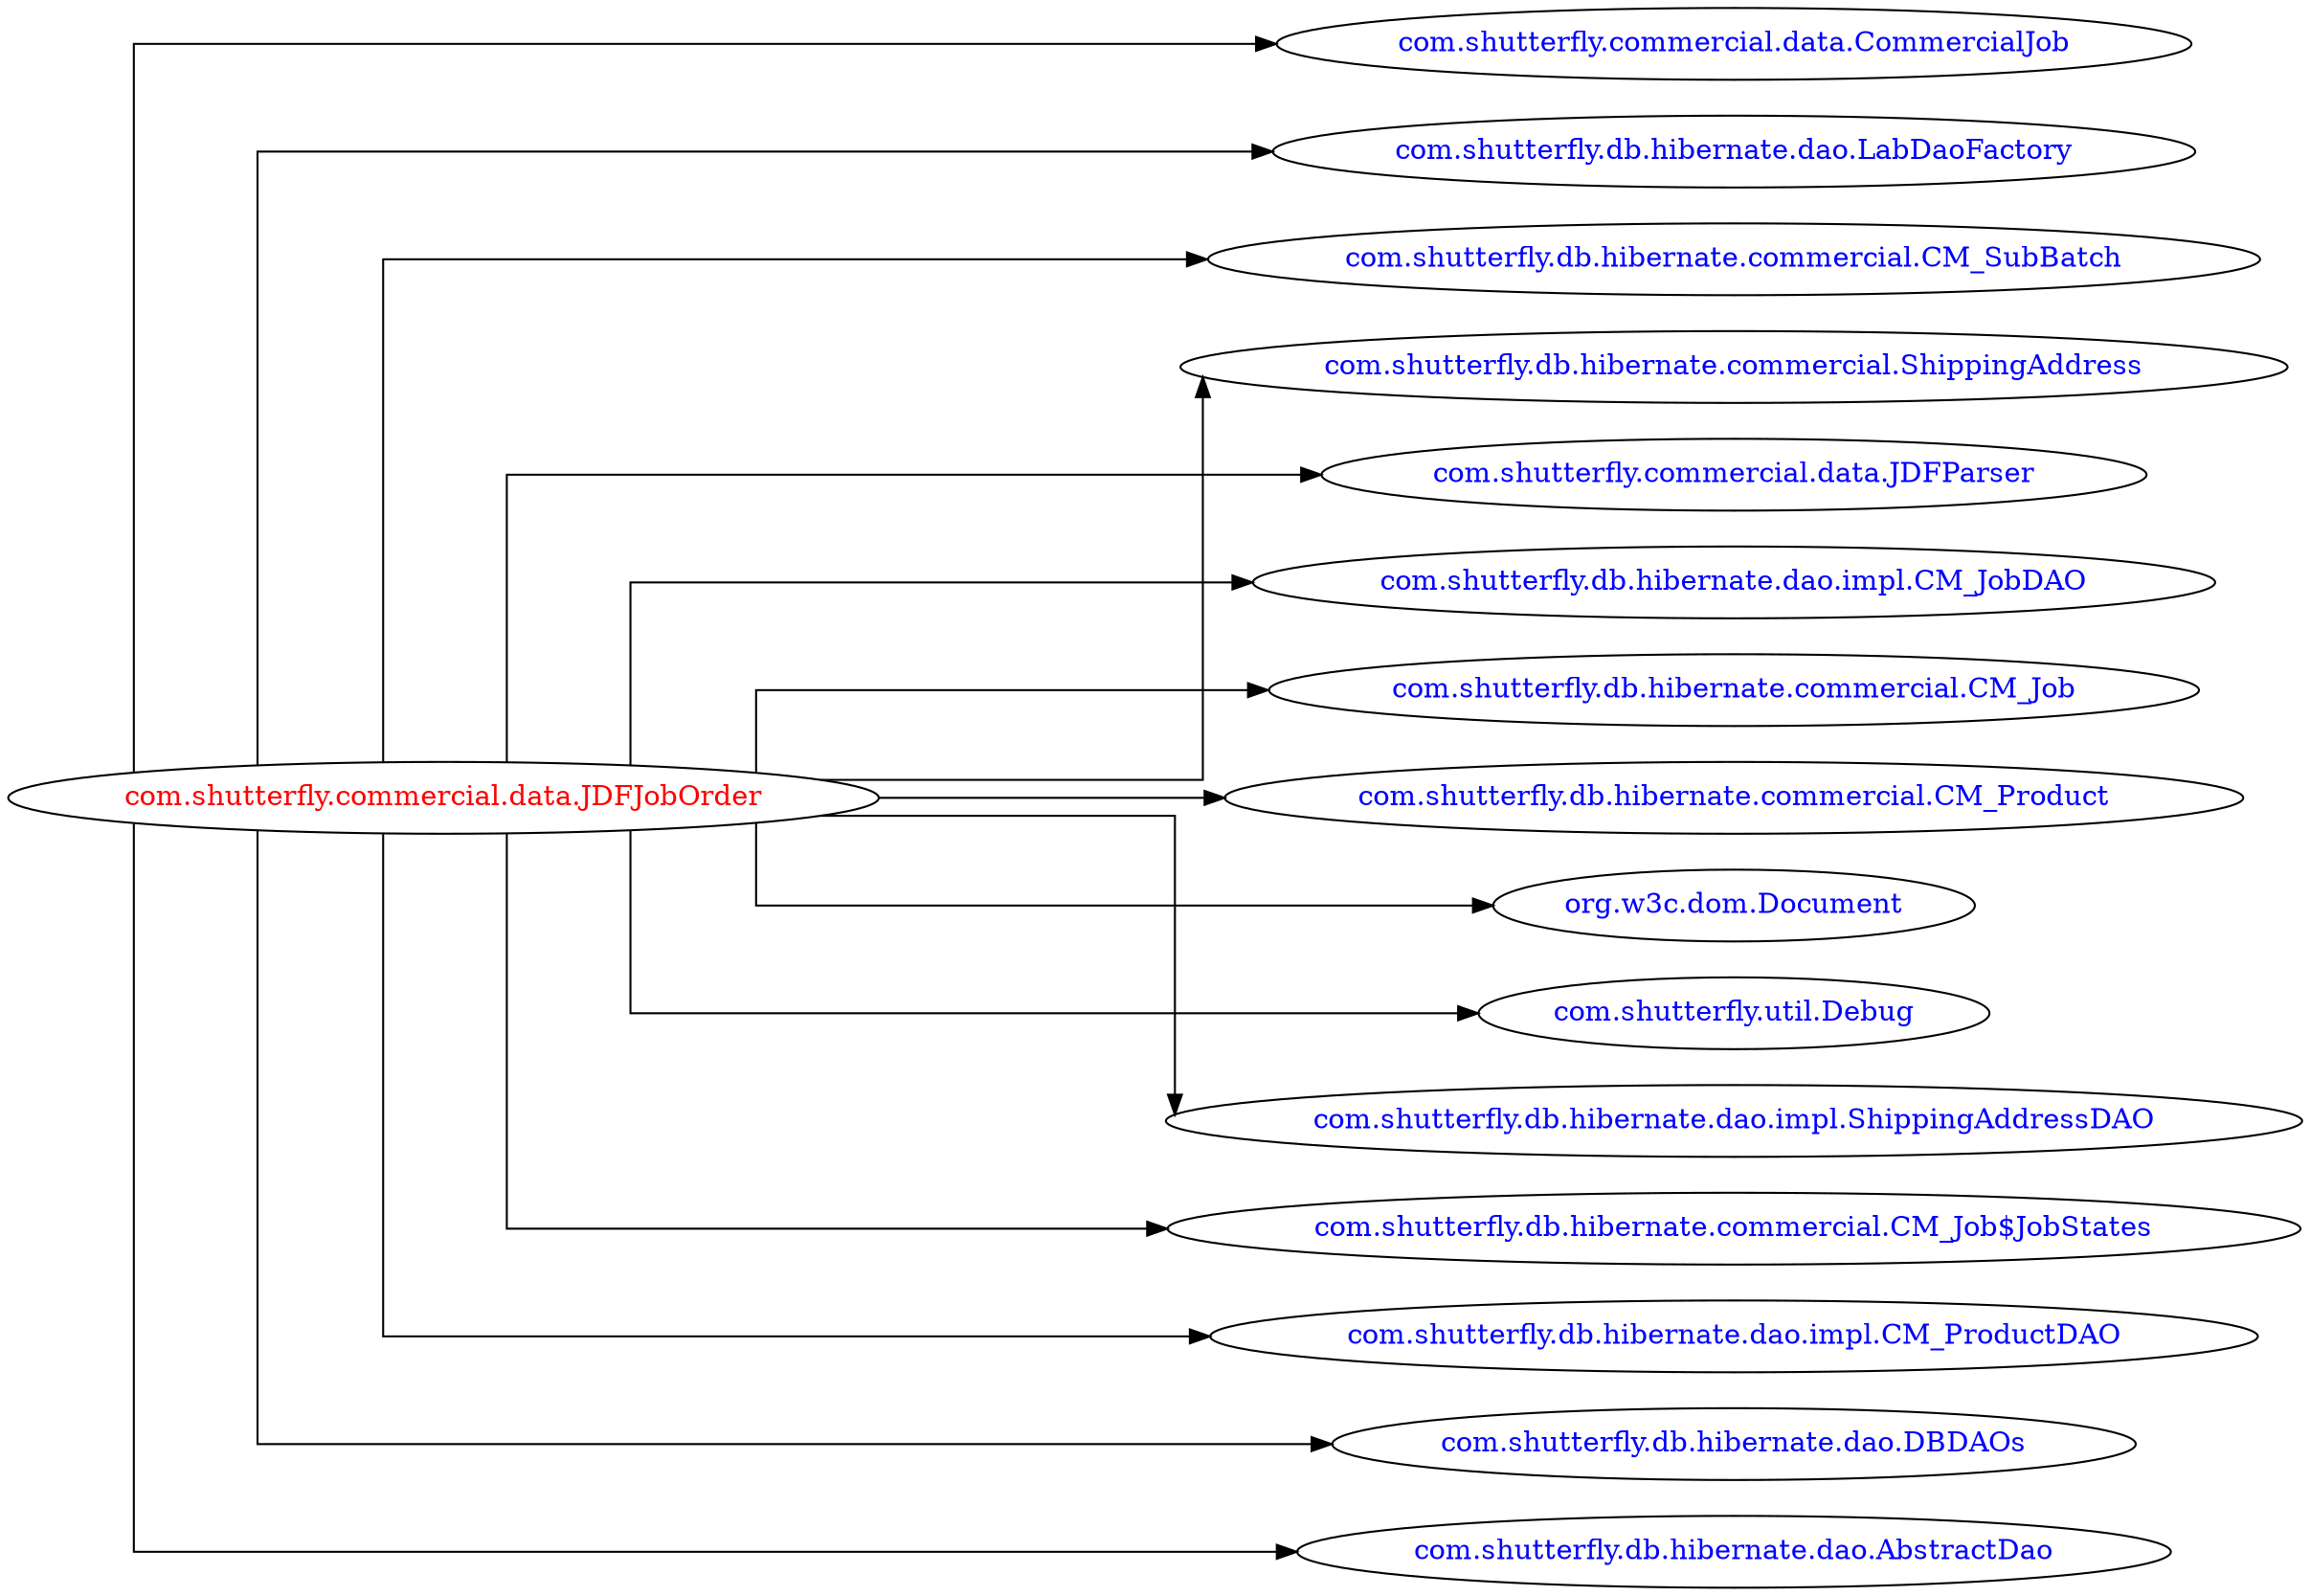 digraph dependencyGraph {
 concentrate=true;
 ranksep="2.0";
 rankdir="LR"; 
 splines="ortho";
"com.shutterfly.commercial.data.JDFJobOrder" [fontcolor="red"];
"com.shutterfly.commercial.data.CommercialJob" [ fontcolor="blue" ];
"com.shutterfly.commercial.data.JDFJobOrder"->"com.shutterfly.commercial.data.CommercialJob";
"com.shutterfly.db.hibernate.dao.LabDaoFactory" [ fontcolor="blue" ];
"com.shutterfly.commercial.data.JDFJobOrder"->"com.shutterfly.db.hibernate.dao.LabDaoFactory";
"com.shutterfly.db.hibernate.commercial.CM_SubBatch" [ fontcolor="blue" ];
"com.shutterfly.commercial.data.JDFJobOrder"->"com.shutterfly.db.hibernate.commercial.CM_SubBatch";
"com.shutterfly.db.hibernate.commercial.ShippingAddress" [ fontcolor="blue" ];
"com.shutterfly.commercial.data.JDFJobOrder"->"com.shutterfly.db.hibernate.commercial.ShippingAddress";
"com.shutterfly.commercial.data.JDFParser" [ fontcolor="blue" ];
"com.shutterfly.commercial.data.JDFJobOrder"->"com.shutterfly.commercial.data.JDFParser";
"com.shutterfly.db.hibernate.dao.impl.CM_JobDAO" [ fontcolor="blue" ];
"com.shutterfly.commercial.data.JDFJobOrder"->"com.shutterfly.db.hibernate.dao.impl.CM_JobDAO";
"com.shutterfly.db.hibernate.commercial.CM_Job" [ fontcolor="blue" ];
"com.shutterfly.commercial.data.JDFJobOrder"->"com.shutterfly.db.hibernate.commercial.CM_Job";
"com.shutterfly.db.hibernate.commercial.CM_Product" [ fontcolor="blue" ];
"com.shutterfly.commercial.data.JDFJobOrder"->"com.shutterfly.db.hibernate.commercial.CM_Product";
"org.w3c.dom.Document" [ fontcolor="blue" ];
"com.shutterfly.commercial.data.JDFJobOrder"->"org.w3c.dom.Document";
"com.shutterfly.util.Debug" [ fontcolor="blue" ];
"com.shutterfly.commercial.data.JDFJobOrder"->"com.shutterfly.util.Debug";
"com.shutterfly.db.hibernate.dao.impl.ShippingAddressDAO" [ fontcolor="blue" ];
"com.shutterfly.commercial.data.JDFJobOrder"->"com.shutterfly.db.hibernate.dao.impl.ShippingAddressDAO";
"com.shutterfly.db.hibernate.commercial.CM_Job$JobStates" [ fontcolor="blue" ];
"com.shutterfly.commercial.data.JDFJobOrder"->"com.shutterfly.db.hibernate.commercial.CM_Job$JobStates";
"com.shutterfly.db.hibernate.dao.impl.CM_ProductDAO" [ fontcolor="blue" ];
"com.shutterfly.commercial.data.JDFJobOrder"->"com.shutterfly.db.hibernate.dao.impl.CM_ProductDAO";
"com.shutterfly.db.hibernate.dao.DBDAOs" [ fontcolor="blue" ];
"com.shutterfly.commercial.data.JDFJobOrder"->"com.shutterfly.db.hibernate.dao.DBDAOs";
"com.shutterfly.db.hibernate.dao.AbstractDao" [ fontcolor="blue" ];
"com.shutterfly.commercial.data.JDFJobOrder"->"com.shutterfly.db.hibernate.dao.AbstractDao";
}